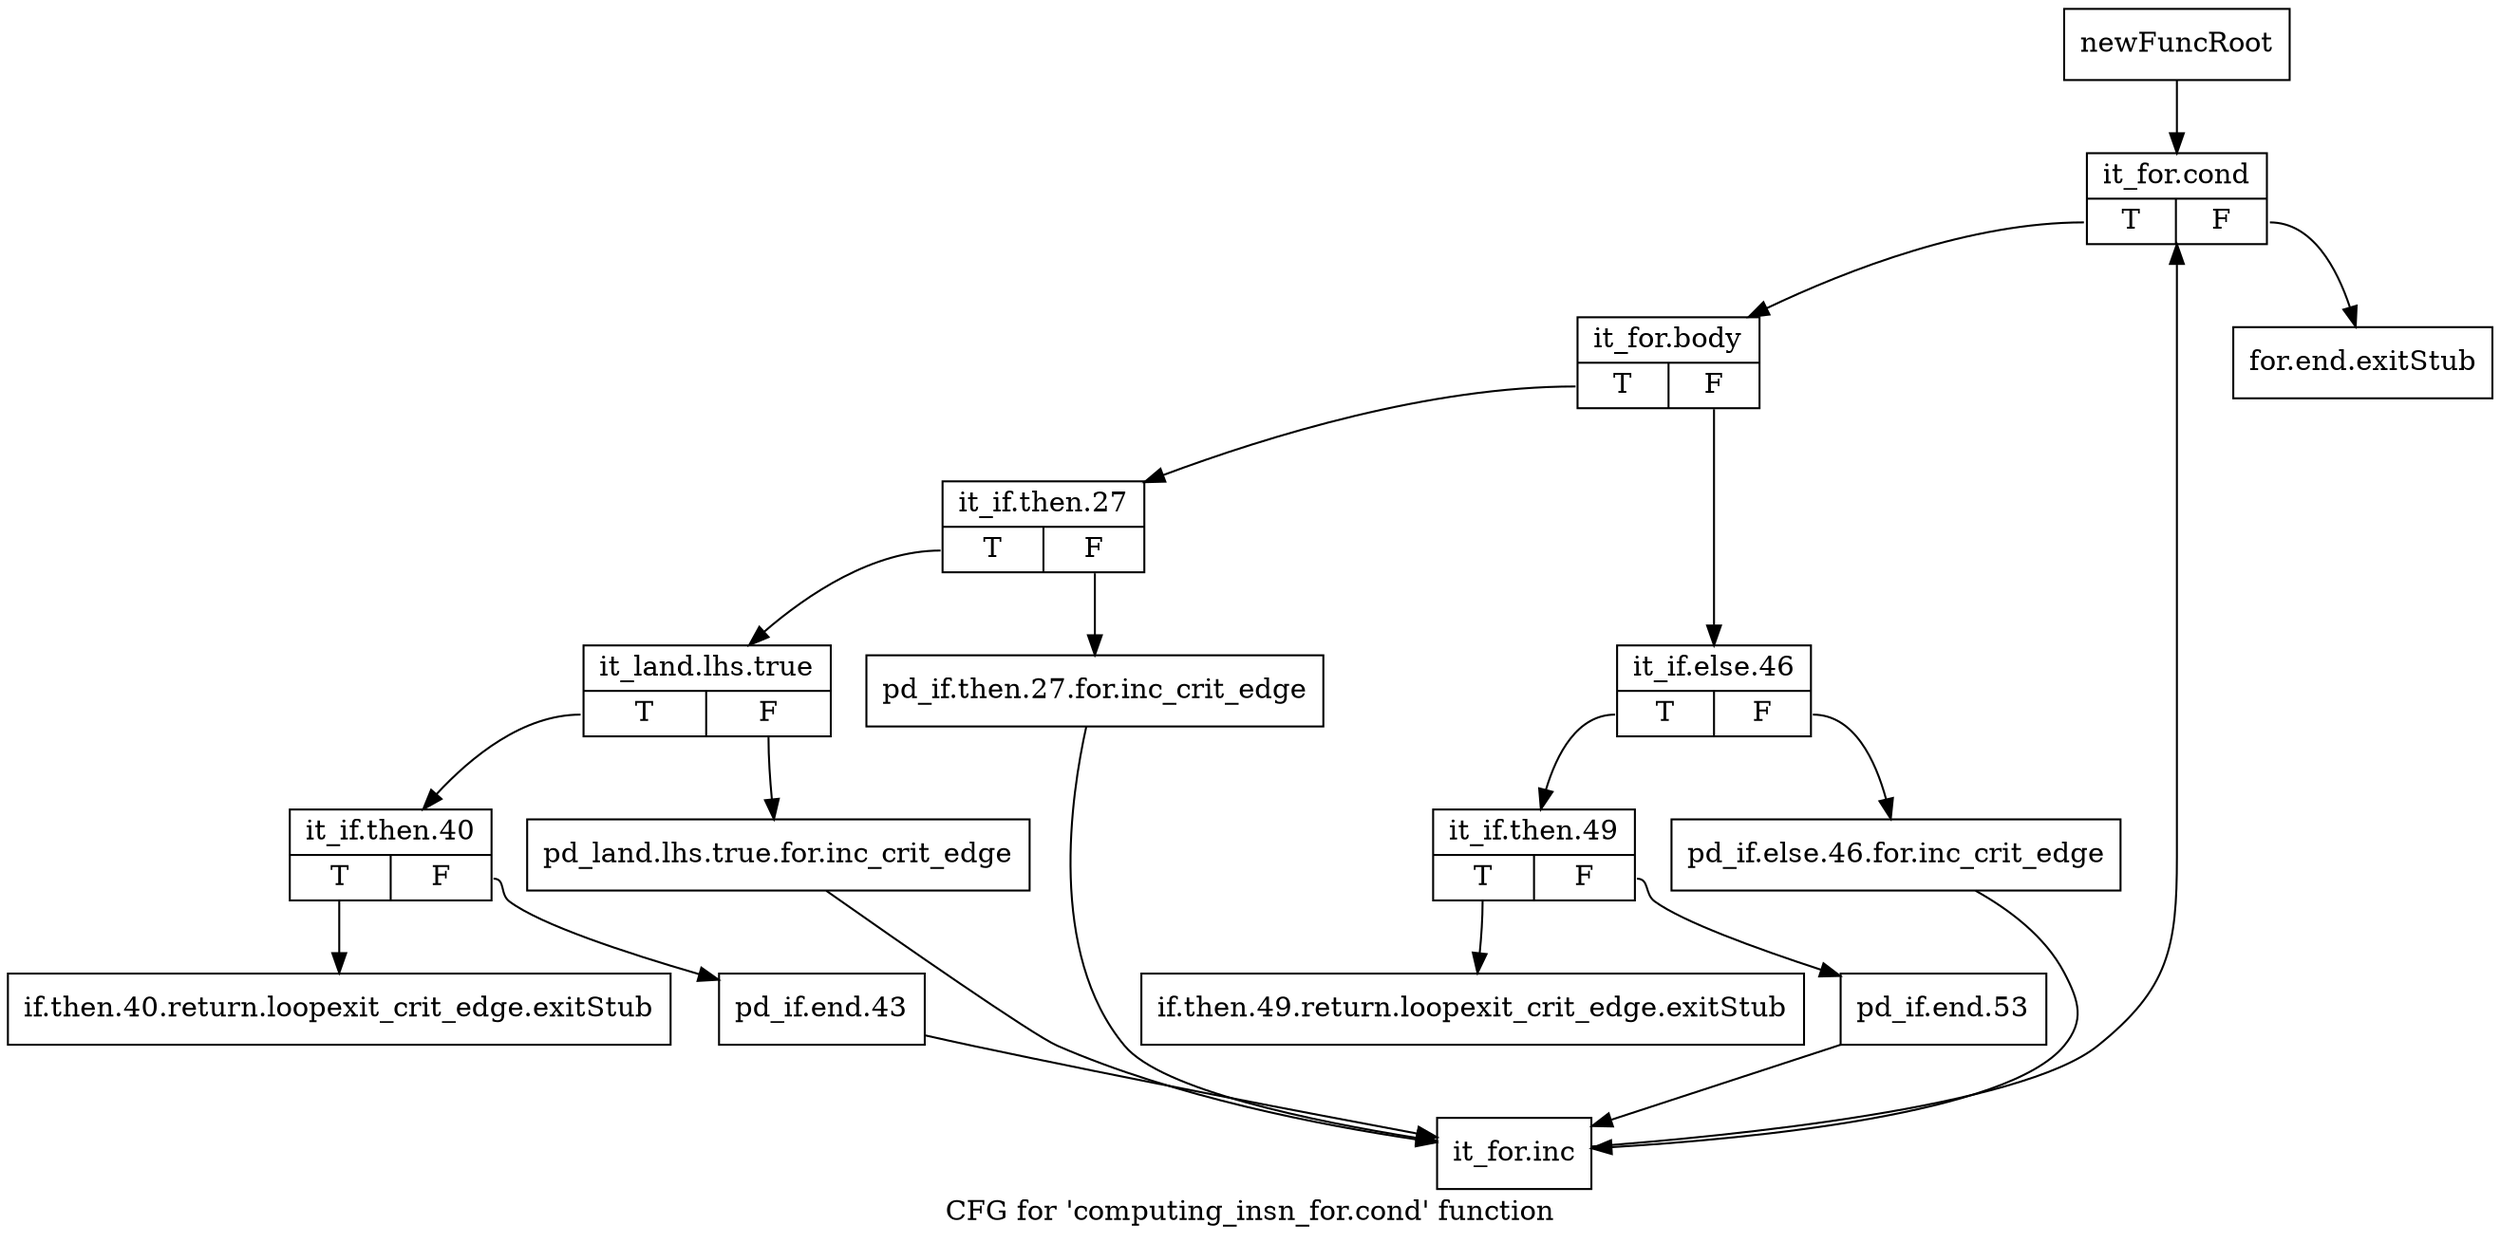 digraph "CFG for 'computing_insn_for.cond' function" {
	label="CFG for 'computing_insn_for.cond' function";

	Node0xb1b3fc0 [shape=record,label="{newFuncRoot}"];
	Node0xb1b3fc0 -> Node0xb1b4100;
	Node0xb1b4010 [shape=record,label="{for.end.exitStub}"];
	Node0xb1b4060 [shape=record,label="{if.then.49.return.loopexit_crit_edge.exitStub}"];
	Node0xb1b40b0 [shape=record,label="{if.then.40.return.loopexit_crit_edge.exitStub}"];
	Node0xb1b4100 [shape=record,label="{it_for.cond|{<s0>T|<s1>F}}"];
	Node0xb1b4100:s0 -> Node0xb1b4150;
	Node0xb1b4100:s1 -> Node0xb1b4010;
	Node0xb1b4150 [shape=record,label="{it_for.body|{<s0>T|<s1>F}}"];
	Node0xb1b4150:s0 -> Node0xb1b42e0;
	Node0xb1b4150:s1 -> Node0xb1b41a0;
	Node0xb1b41a0 [shape=record,label="{it_if.else.46|{<s0>T|<s1>F}}"];
	Node0xb1b41a0:s0 -> Node0xb1b4240;
	Node0xb1b41a0:s1 -> Node0xb1b41f0;
	Node0xb1b41f0 [shape=record,label="{pd_if.else.46.for.inc_crit_edge}"];
	Node0xb1b41f0 -> Node0xb1b44c0;
	Node0xb1b4240 [shape=record,label="{it_if.then.49|{<s0>T|<s1>F}}"];
	Node0xb1b4240:s0 -> Node0xb1b4060;
	Node0xb1b4240:s1 -> Node0xb1b4290;
	Node0xb1b4290 [shape=record,label="{pd_if.end.53}"];
	Node0xb1b4290 -> Node0xb1b44c0;
	Node0xb1b42e0 [shape=record,label="{it_if.then.27|{<s0>T|<s1>F}}"];
	Node0xb1b42e0:s0 -> Node0xb1b4380;
	Node0xb1b42e0:s1 -> Node0xb1b4330;
	Node0xb1b4330 [shape=record,label="{pd_if.then.27.for.inc_crit_edge}"];
	Node0xb1b4330 -> Node0xb1b44c0;
	Node0xb1b4380 [shape=record,label="{it_land.lhs.true|{<s0>T|<s1>F}}"];
	Node0xb1b4380:s0 -> Node0xb1b4420;
	Node0xb1b4380:s1 -> Node0xb1b43d0;
	Node0xb1b43d0 [shape=record,label="{pd_land.lhs.true.for.inc_crit_edge}"];
	Node0xb1b43d0 -> Node0xb1b44c0;
	Node0xb1b4420 [shape=record,label="{it_if.then.40|{<s0>T|<s1>F}}"];
	Node0xb1b4420:s0 -> Node0xb1b40b0;
	Node0xb1b4420:s1 -> Node0xb1b4470;
	Node0xb1b4470 [shape=record,label="{pd_if.end.43}"];
	Node0xb1b4470 -> Node0xb1b44c0;
	Node0xb1b44c0 [shape=record,label="{it_for.inc}"];
	Node0xb1b44c0 -> Node0xb1b4100;
}
